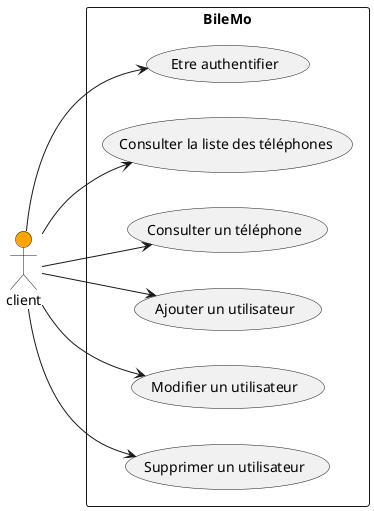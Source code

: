 @startuml Client

left to right direction

actor "client" as client #Orange

rectangle BileMo {

  usecase "Etre authentifier" as UC1
  usecase "Consulter la liste des téléphones" as UC2
  usecase "Consulter un téléphone" as UC3
  usecase "Ajouter un utilisateur" as UC4
  usecase "Modifier un utilisateur" as UC5
  usecase "Supprimer un utilisateur" as UC6

}

client --> UC1
client --> UC2
client --> UC3
client --> UC4
client --> UC5
client --> UC6

@enduml
